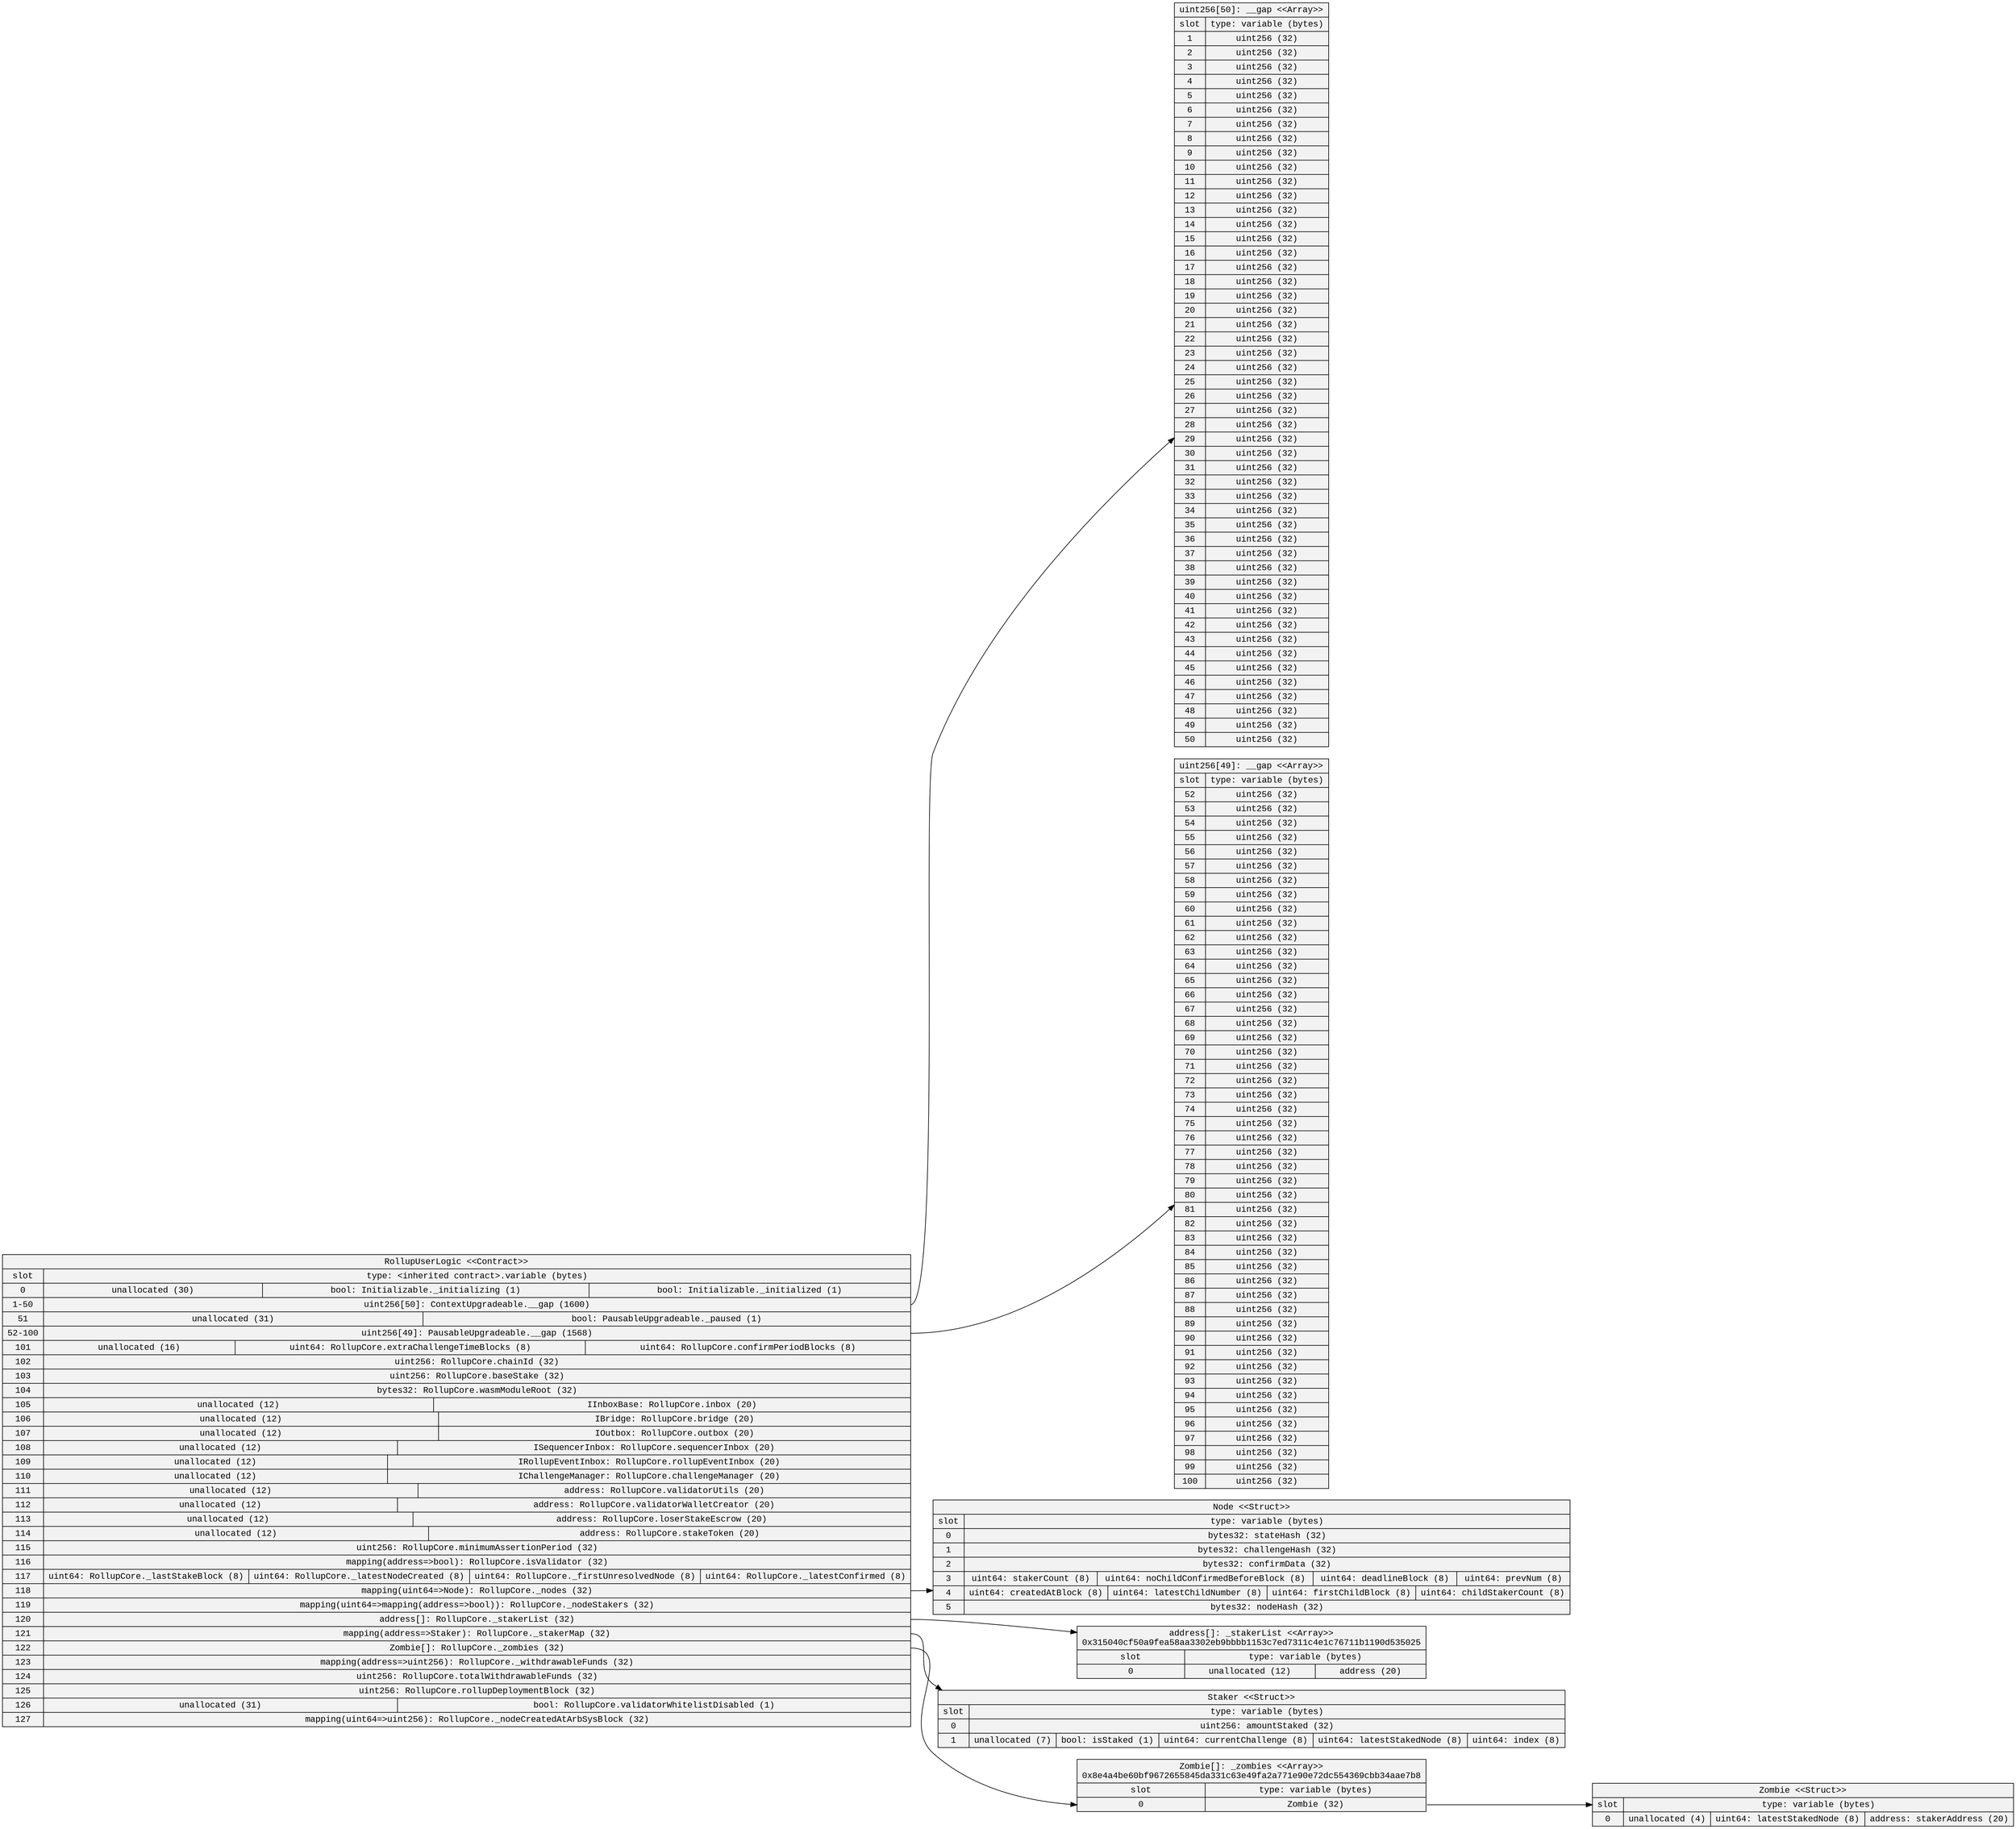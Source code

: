 
digraph StorageDiagram {
rankdir=LR
color=black
arrowhead=open
node [shape=record, style=filled, fillcolor=gray95 fontname="Courier New"]
8 [label="RollupUserLogic \<\<Contract\>\>\n | {{ slot| 0 | 1-50 | 51 | 52-100 | 101 | 102 | 103 | 104 | 105 | 106 | 107 | 108 | 109 | 110 | 111 | 112 | 113 | 114 | 115 | 116 | 117 | 118 | 119 | 120 | 121 | 122 | 123 | 124 | 125 | 126 | 127 } | { type: \<inherited contract\>.variable (bytes) | {  unallocated (30)  |  bool: Initializable._initializing (1)  |  bool: Initializable._initialized (1) } | { <53> uint256[50]: ContextUpgradeable.__gap (1600) } | {  unallocated (31)  |  bool: PausableUpgradeable._paused (1) } | { <104> uint256[49]: PausableUpgradeable.__gap (1568) } | {  unallocated (16)  |  uint64: RollupCore.extraChallengeTimeBlocks (8)  |  uint64: RollupCore.confirmPeriodBlocks (8) } | {  uint256: RollupCore.chainId (32) } | {  uint256: RollupCore.baseStake (32) } | {  bytes32: RollupCore.wasmModuleRoot (32) } | {  unallocated (12)  |  IInboxBase: RollupCore.inbox (20) } | {  unallocated (12)  |  IBridge: RollupCore.bridge (20) } | {  unallocated (12)  |  IOutbox: RollupCore.outbox (20) } | {  unallocated (12)  |  ISequencerInbox: RollupCore.sequencerInbox (20) } | {  unallocated (12)  |  IRollupEventInbox: RollupCore.rollupEventInbox (20) } | {  unallocated (12)  |  IChallengeManager: RollupCore.challengeManager (20) } | {  unallocated (12)  |  address: RollupCore.validatorUtils (20) } | {  unallocated (12)  |  address: RollupCore.validatorWalletCreator (20) } | {  unallocated (12)  |  address: RollupCore.loserStakeEscrow (20) } | {  unallocated (12)  |  address: RollupCore.stakeToken (20) } | {  uint256: RollupCore.minimumAssertionPeriod (32) } | {  mapping\(address=\>bool\): RollupCore.isValidator (32) } | {  uint64: RollupCore._lastStakeBlock (8)  |  uint64: RollupCore._latestNodeCreated (8)  |  uint64: RollupCore._firstUnresolvedNode (8)  |  uint64: RollupCore._latestConfirmed (8) } | { <138> mapping\(uint64=\>Node\): RollupCore._nodes (32) } | {  mapping\(uint64=\>mapping\(address=\>bool\)\): RollupCore._nodeStakers (32) } | { <141> address[]: RollupCore._stakerList (32) } | { <147> mapping\(address=\>Staker\): RollupCore._stakerMap (32) } | { <151> Zombie[]: RollupCore._zombies (32) } | {  mapping\(address=\>uint256\): RollupCore._withdrawableFunds (32) } | {  uint256: RollupCore.totalWithdrawableFunds (32) } | {  uint256: RollupCore.rollupDeploymentBlock (32) } | {  unallocated (31)  |  bool: RollupCore.validatorWhitelistDisabled (1) } | {  mapping\(uint64=\>uint256\): RollupCore._nodeCreatedAtArbSysBlock (32) }}}"]

1 [label="uint256[50]: __gap \<\<Array\>\>\n | {{ slot| 1 | 2 | 3 | 4 | 5 | 6 | 7 | 8 | 9 | 10 | 11 | 12 | 13 | 14 | 15 | 16 | 17 | 18 | 19 | 20 | 21 | 22 | 23 | 24 | 25 | 26 | 27 | 28 | 29 | 30 | 31 | 32 | 33 | 34 | 35 | 36 | 37 | 38 | 39 | 40 | 41 | 42 | 43 | 44 | 45 | 46 | 47 | 48 | 49 | 50 } | { type: variable (bytes) | {  uint256 (32) } | {  uint256 (32) } | {  uint256 (32) } | {  uint256 (32) } | {  uint256 (32) } | {  uint256 (32) } | {  uint256 (32) } | {  uint256 (32) } | {  uint256 (32) } | {  uint256 (32) } | {  uint256 (32) } | {  uint256 (32) } | {  uint256 (32) } | {  uint256 (32) } | {  uint256 (32) } | {  uint256 (32) } | {  uint256 (32) } | {  uint256 (32) } | {  uint256 (32) } | {  uint256 (32) } | {  uint256 (32) } | {  uint256 (32) } | {  uint256 (32) } | {  uint256 (32) } | {  uint256 (32) } | {  uint256 (32) } | {  uint256 (32) } | {  uint256 (32) } | {  uint256 (32) } | {  uint256 (32) } | {  uint256 (32) } | {  uint256 (32) } | {  uint256 (32) } | {  uint256 (32) } | {  uint256 (32) } | {  uint256 (32) } | {  uint256 (32) } | {  uint256 (32) } | {  uint256 (32) } | {  uint256 (32) } | {  uint256 (32) } | {  uint256 (32) } | {  uint256 (32) } | {  uint256 (32) } | {  uint256 (32) } | {  uint256 (32) } | {  uint256 (32) } | {  uint256 (32) } | {  uint256 (32) } | {  uint256 (32) }}}"]

2 [label="uint256[49]: __gap \<\<Array\>\>\n | {{ slot| 52 | 53 | 54 | 55 | 56 | 57 | 58 | 59 | 60 | 61 | 62 | 63 | 64 | 65 | 66 | 67 | 68 | 69 | 70 | 71 | 72 | 73 | 74 | 75 | 76 | 77 | 78 | 79 | 80 | 81 | 82 | 83 | 84 | 85 | 86 | 87 | 88 | 89 | 90 | 91 | 92 | 93 | 94 | 95 | 96 | 97 | 98 | 99 | 100 } | { type: variable (bytes) | {  uint256 (32) } | {  uint256 (32) } | {  uint256 (32) } | {  uint256 (32) } | {  uint256 (32) } | {  uint256 (32) } | {  uint256 (32) } | {  uint256 (32) } | {  uint256 (32) } | {  uint256 (32) } | {  uint256 (32) } | {  uint256 (32) } | {  uint256 (32) } | {  uint256 (32) } | {  uint256 (32) } | {  uint256 (32) } | {  uint256 (32) } | {  uint256 (32) } | {  uint256 (32) } | {  uint256 (32) } | {  uint256 (32) } | {  uint256 (32) } | {  uint256 (32) } | {  uint256 (32) } | {  uint256 (32) } | {  uint256 (32) } | {  uint256 (32) } | {  uint256 (32) } | {  uint256 (32) } | {  uint256 (32) } | {  uint256 (32) } | {  uint256 (32) } | {  uint256 (32) } | {  uint256 (32) } | {  uint256 (32) } | {  uint256 (32) } | {  uint256 (32) } | {  uint256 (32) } | {  uint256 (32) } | {  uint256 (32) } | {  uint256 (32) } | {  uint256 (32) } | {  uint256 (32) } | {  uint256 (32) } | {  uint256 (32) } | {  uint256 (32) } | {  uint256 (32) } | {  uint256 (32) } | {  uint256 (32) }}}"]

3 [label="Node \<\<Struct\>\>\n | {{ slot| 0 | 1 | 2 | 3 | 4 | 5 } | { type: variable (bytes) | {  bytes32: stateHash (32) } | {  bytes32: challengeHash (32) } | {  bytes32: confirmData (32) } | {  uint64: stakerCount (8)  |  uint64: noChildConfirmedBeforeBlock (8)  |  uint64: deadlineBlock (8)  |  uint64: prevNum (8) } | {  uint64: createdAtBlock (8)  |  uint64: latestChildNumber (8)  |  uint64: firstChildBlock (8)  |  uint64: childStakerCount (8) } | {  bytes32: nodeHash (32) }}}"]

4 [label="address[]: _stakerList \<\<Array\>\>\n0x315040cf50a9fea58aa3302eb9bbbb1153c7ed7311c4e1c76711b1190d535025 | {{ slot| 0 } | { type: variable (bytes) | {  unallocated (12)  |  address (20) }}}"]

5 [label="Staker \<\<Struct\>\>\n | {{ slot| 0 | 1 } | { type: variable (bytes) | {  uint256: amountStaked (32) } | {  unallocated (7)  |  bool: isStaked (1)  |  uint64: currentChallenge (8)  |  uint64: latestStakedNode (8)  |  uint64: index (8) }}}"]

6 [label="Zombie \<\<Struct\>\>\n | {{ slot| 0 } | { type: variable (bytes) | {  unallocated (4)  |  uint64: latestStakedNode (8)  |  address: stakerAddress (20) }}}"]

7 [label="Zombie[]: _zombies \<\<Array\>\>\n0x8e4a4be60bf9672655845da331c63e49fa2a771e90e72dc554369cbb34aae7b8 | {{ slot| 0 } | { type: variable (bytes) | { <148> Zombie (32) }}}"]

 8:53 -> 1
 8:104 -> 2
 8:138 -> 3
 8:141 -> 4
 8:147 -> 5
 8:151 -> 7
 7:148 -> 6
}